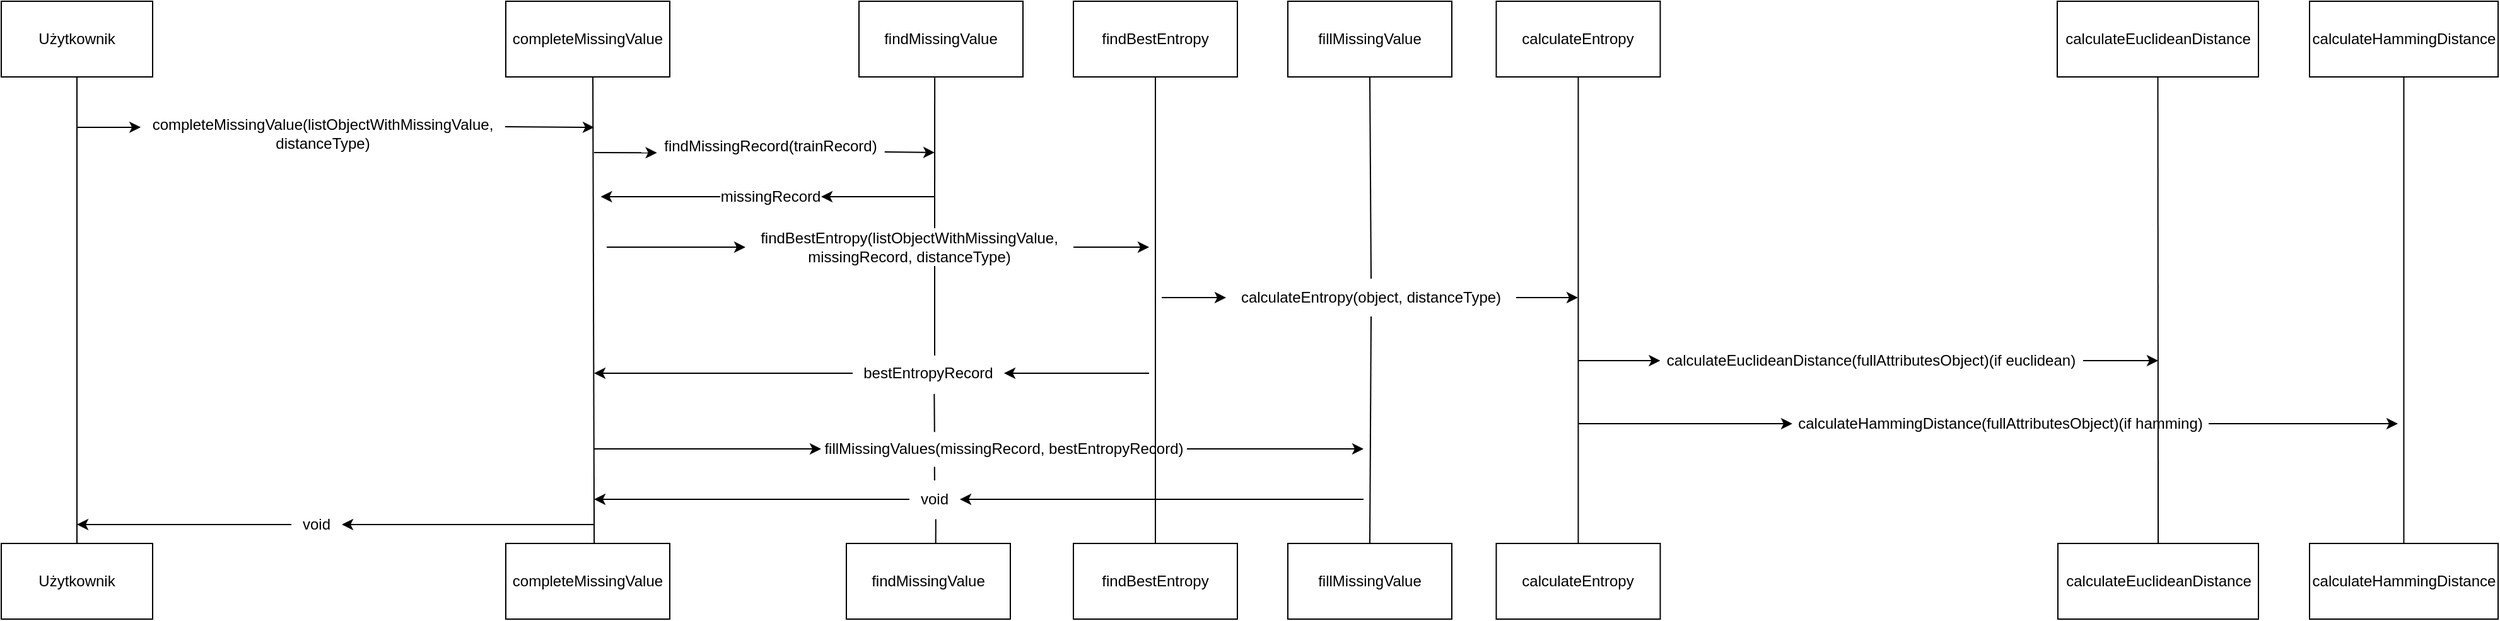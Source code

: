 <mxfile version="24.5.5" type="device">
  <diagram name="Strona-1" id="Jr3mMbtaVBi-UkpUYPGd">
    <mxGraphModel dx="1921" dy="901" grid="1" gridSize="10" guides="1" tooltips="1" connect="1" arrows="1" fold="1" page="1" pageScale="1" pageWidth="827" pageHeight="1169" math="0" shadow="0">
      <root>
        <mxCell id="0" />
        <mxCell id="1" parent="0" />
        <mxCell id="k-DG-WBiUyLJIh9k_wD2-1" value="Użytkownik" style="whiteSpace=wrap;html=1;" vertex="1" parent="1">
          <mxGeometry x="40" y="40" width="120" height="60" as="geometry" />
        </mxCell>
        <mxCell id="k-DG-WBiUyLJIh9k_wD2-2" value="Użytkownik" style="whiteSpace=wrap;html=1;" vertex="1" parent="1">
          <mxGeometry x="40" y="470" width="120" height="60" as="geometry" />
        </mxCell>
        <mxCell id="k-DG-WBiUyLJIh9k_wD2-5" value="" style="endArrow=none;html=1;rounded=0;entryX=0.5;entryY=1;entryDx=0;entryDy=0;exitX=0.5;exitY=0;exitDx=0;exitDy=0;" edge="1" parent="1" source="k-DG-WBiUyLJIh9k_wD2-2" target="k-DG-WBiUyLJIh9k_wD2-1">
          <mxGeometry width="50" height="50" relative="1" as="geometry">
            <mxPoint x="390" y="420" as="sourcePoint" />
            <mxPoint x="440" y="370" as="targetPoint" />
          </mxGeometry>
        </mxCell>
        <mxCell id="k-DG-WBiUyLJIh9k_wD2-6" value="completeMissingValue" style="whiteSpace=wrap;html=1;" vertex="1" parent="1">
          <mxGeometry x="440" y="40" width="130" height="60" as="geometry" />
        </mxCell>
        <mxCell id="k-DG-WBiUyLJIh9k_wD2-7" value="findMissingValue" style="whiteSpace=wrap;html=1;" vertex="1" parent="1">
          <mxGeometry x="720" y="40" width="130" height="60" as="geometry" />
        </mxCell>
        <mxCell id="k-DG-WBiUyLJIh9k_wD2-8" value="findBestEntropy" style="whiteSpace=wrap;html=1;" vertex="1" parent="1">
          <mxGeometry x="890" y="40" width="130" height="60" as="geometry" />
        </mxCell>
        <mxCell id="k-DG-WBiUyLJIh9k_wD2-10" value="fillMissingValue" style="whiteSpace=wrap;html=1;" vertex="1" parent="1">
          <mxGeometry x="1060" y="40" width="130" height="60" as="geometry" />
        </mxCell>
        <mxCell id="k-DG-WBiUyLJIh9k_wD2-11" value="calculateEntropy" style="whiteSpace=wrap;html=1;" vertex="1" parent="1">
          <mxGeometry x="1225.24" y="40" width="130" height="60" as="geometry" />
        </mxCell>
        <mxCell id="k-DG-WBiUyLJIh9k_wD2-12" value="calculateEuclideanDistance" style="whiteSpace=wrap;html=1;" vertex="1" parent="1">
          <mxGeometry x="1670" y="40" width="159.5" height="60" as="geometry" />
        </mxCell>
        <mxCell id="k-DG-WBiUyLJIh9k_wD2-13" value="calculateHammingDistance" style="whiteSpace=wrap;html=1;" vertex="1" parent="1">
          <mxGeometry x="1870" y="40" width="149.5" height="60" as="geometry" />
        </mxCell>
        <mxCell id="k-DG-WBiUyLJIh9k_wD2-14" value="completeMissingValue" style="whiteSpace=wrap;html=1;" vertex="1" parent="1">
          <mxGeometry x="440" y="470" width="130" height="60" as="geometry" />
        </mxCell>
        <mxCell id="k-DG-WBiUyLJIh9k_wD2-15" value="findMissingValue" style="whiteSpace=wrap;html=1;" vertex="1" parent="1">
          <mxGeometry x="710" y="470" width="130" height="60" as="geometry" />
        </mxCell>
        <mxCell id="k-DG-WBiUyLJIh9k_wD2-16" value="findBestEntropy" style="whiteSpace=wrap;html=1;" vertex="1" parent="1">
          <mxGeometry x="890" y="470" width="130" height="60" as="geometry" />
        </mxCell>
        <mxCell id="k-DG-WBiUyLJIh9k_wD2-17" value="fillMissingValue" style="whiteSpace=wrap;html=1;" vertex="1" parent="1">
          <mxGeometry x="1060" y="470" width="130" height="60" as="geometry" />
        </mxCell>
        <mxCell id="k-DG-WBiUyLJIh9k_wD2-18" value="calculateEntropy" style="whiteSpace=wrap;html=1;" vertex="1" parent="1">
          <mxGeometry x="1225.24" y="470" width="130" height="60" as="geometry" />
        </mxCell>
        <mxCell id="k-DG-WBiUyLJIh9k_wD2-19" value="calculateEuclideanDistance" style="whiteSpace=wrap;html=1;" vertex="1" parent="1">
          <mxGeometry x="1670.5" y="470" width="159" height="60" as="geometry" />
        </mxCell>
        <mxCell id="k-DG-WBiUyLJIh9k_wD2-20" value="calculateHammingDistance" style="whiteSpace=wrap;html=1;" vertex="1" parent="1">
          <mxGeometry x="1870" y="470" width="149.5" height="60" as="geometry" />
        </mxCell>
        <mxCell id="k-DG-WBiUyLJIh9k_wD2-21" value="" style="endArrow=none;html=1;rounded=0;entryX=0.531;entryY=1.003;entryDx=0;entryDy=0;exitX=0.539;exitY=-0.004;exitDx=0;exitDy=0;exitPerimeter=0;entryPerimeter=0;" edge="1" parent="1" source="k-DG-WBiUyLJIh9k_wD2-14" target="k-DG-WBiUyLJIh9k_wD2-6">
          <mxGeometry width="50" height="50" relative="1" as="geometry">
            <mxPoint x="510.24" y="420" as="sourcePoint" />
            <mxPoint x="510" y="100" as="targetPoint" />
          </mxGeometry>
        </mxCell>
        <mxCell id="k-DG-WBiUyLJIh9k_wD2-22" value="" style="endArrow=none;html=1;rounded=0;entryX=0.462;entryY=1.01;entryDx=0;entryDy=0;entryPerimeter=0;exitX=0.5;exitY=0;exitDx=0;exitDy=0;" edge="1" parent="1" target="k-DG-WBiUyLJIh9k_wD2-7">
          <mxGeometry width="50" height="50" relative="1" as="geometry">
            <mxPoint x="780.0" y="220" as="sourcePoint" />
            <mxPoint x="740" y="150" as="targetPoint" />
          </mxGeometry>
        </mxCell>
        <mxCell id="k-DG-WBiUyLJIh9k_wD2-24" value="" style="endArrow=none;html=1;rounded=0;entryX=0.5;entryY=1;entryDx=0;entryDy=0;exitX=0.5;exitY=0;exitDx=0;exitDy=0;" edge="1" parent="1" source="k-DG-WBiUyLJIh9k_wD2-16" target="k-DG-WBiUyLJIh9k_wD2-8">
          <mxGeometry width="50" height="50" relative="1" as="geometry">
            <mxPoint x="765" y="370" as="sourcePoint" />
            <mxPoint x="765" y="110" as="targetPoint" />
          </mxGeometry>
        </mxCell>
        <mxCell id="k-DG-WBiUyLJIh9k_wD2-25" value="" style="endArrow=none;html=1;rounded=0;entryX=0.5;entryY=1;entryDx=0;entryDy=0;exitX=0.5;exitY=0;exitDx=0;exitDy=0;" edge="1" parent="1" source="k-DG-WBiUyLJIh9k_wD2-64" target="k-DG-WBiUyLJIh9k_wD2-10">
          <mxGeometry width="50" height="50" relative="1" as="geometry">
            <mxPoint x="935" y="370" as="sourcePoint" />
            <mxPoint x="935" y="110" as="targetPoint" />
          </mxGeometry>
        </mxCell>
        <mxCell id="k-DG-WBiUyLJIh9k_wD2-26" value="" style="endArrow=none;html=1;rounded=0;entryX=0.5;entryY=1;entryDx=0;entryDy=0;exitX=0.5;exitY=0;exitDx=0;exitDy=0;" edge="1" parent="1" source="k-DG-WBiUyLJIh9k_wD2-18" target="k-DG-WBiUyLJIh9k_wD2-11">
          <mxGeometry width="50" height="50" relative="1" as="geometry">
            <mxPoint x="1100.24" y="370" as="sourcePoint" />
            <mxPoint x="1100.24" y="110" as="targetPoint" />
          </mxGeometry>
        </mxCell>
        <mxCell id="k-DG-WBiUyLJIh9k_wD2-27" value="" style="endArrow=none;html=1;rounded=0;entryX=0.5;entryY=1;entryDx=0;entryDy=0;exitX=0.5;exitY=0;exitDx=0;exitDy=0;" edge="1" parent="1" source="k-DG-WBiUyLJIh9k_wD2-19" target="k-DG-WBiUyLJIh9k_wD2-12">
          <mxGeometry width="50" height="50" relative="1" as="geometry">
            <mxPoint x="1544.5" y="370" as="sourcePoint" />
            <mxPoint x="1544.5" y="110" as="targetPoint" />
          </mxGeometry>
        </mxCell>
        <mxCell id="k-DG-WBiUyLJIh9k_wD2-28" value="" style="endArrow=none;html=1;rounded=0;entryX=0.5;entryY=1;entryDx=0;entryDy=0;exitX=0.5;exitY=0;exitDx=0;exitDy=0;" edge="1" parent="1" source="k-DG-WBiUyLJIh9k_wD2-20" target="k-DG-WBiUyLJIh9k_wD2-13">
          <mxGeometry width="50" height="50" relative="1" as="geometry">
            <mxPoint x="1726" y="370" as="sourcePoint" />
            <mxPoint x="1725" y="110" as="targetPoint" />
          </mxGeometry>
        </mxCell>
        <mxCell id="k-DG-WBiUyLJIh9k_wD2-29" value="" style="endArrow=classic;html=1;rounded=0;exitX=0.998;exitY=0.317;exitDx=0;exitDy=0;exitPerimeter=0;" edge="1" parent="1" source="k-DG-WBiUyLJIh9k_wD2-30">
          <mxGeometry width="50" height="50" relative="1" as="geometry">
            <mxPoint x="100" y="140" as="sourcePoint" />
            <mxPoint x="510" y="140" as="targetPoint" />
          </mxGeometry>
        </mxCell>
        <mxCell id="k-DG-WBiUyLJIh9k_wD2-32" value="" style="edgeStyle=none;orthogonalLoop=1;jettySize=auto;html=1;rounded=0;" edge="1" parent="1">
          <mxGeometry width="80" relative="1" as="geometry">
            <mxPoint x="780.0" y="160" as="sourcePoint" />
            <mxPoint x="780" y="160" as="targetPoint" />
            <Array as="points" />
          </mxGeometry>
        </mxCell>
        <mxCell id="k-DG-WBiUyLJIh9k_wD2-35" value="" style="endArrow=classic;html=1;rounded=0;" edge="1" parent="1" source="k-DG-WBiUyLJIh9k_wD2-36">
          <mxGeometry width="50" height="50" relative="1" as="geometry">
            <mxPoint x="695.24" y="200" as="sourcePoint" />
            <mxPoint x="515.24" y="195" as="targetPoint" />
          </mxGeometry>
        </mxCell>
        <mxCell id="k-DG-WBiUyLJIh9k_wD2-37" value="" style="endArrow=classic;html=1;rounded=0;exitX=1;exitY=0.5;exitDx=0;exitDy=0;" edge="1" parent="1" source="k-DG-WBiUyLJIh9k_wD2-38">
          <mxGeometry width="50" height="50" relative="1" as="geometry">
            <mxPoint x="894.31" y="240.01" as="sourcePoint" />
            <mxPoint x="950" y="235" as="targetPoint" />
          </mxGeometry>
        </mxCell>
        <mxCell id="k-DG-WBiUyLJIh9k_wD2-39" value="" style="endArrow=classic;html=1;rounded=0;exitX=0;exitY=0.5;exitDx=0;exitDy=0;" edge="1" parent="1" source="k-DG-WBiUyLJIh9k_wD2-40">
          <mxGeometry width="50" height="50" relative="1" as="geometry">
            <mxPoint x="870.24" y="340" as="sourcePoint" />
            <mxPoint x="510" y="335" as="targetPoint" />
          </mxGeometry>
        </mxCell>
        <mxCell id="k-DG-WBiUyLJIh9k_wD2-43" value="" style="endArrow=classic;html=1;rounded=0;exitX=0;exitY=0.5;exitDx=0;exitDy=0;" edge="1" parent="1" source="k-DG-WBiUyLJIh9k_wD2-44">
          <mxGeometry width="50" height="50" relative="1" as="geometry">
            <mxPoint x="510" y="460" as="sourcePoint" />
            <mxPoint x="100" y="455" as="targetPoint" />
          </mxGeometry>
        </mxCell>
        <mxCell id="k-DG-WBiUyLJIh9k_wD2-45" value="" style="endArrow=classic;html=1;rounded=0;entryX=1;entryY=0.5;entryDx=0;entryDy=0;" edge="1" parent="1" target="k-DG-WBiUyLJIh9k_wD2-40">
          <mxGeometry width="50" height="50" relative="1" as="geometry">
            <mxPoint x="950" y="335" as="sourcePoint" />
            <mxPoint x="595" y="340" as="targetPoint" />
          </mxGeometry>
        </mxCell>
        <mxCell id="k-DG-WBiUyLJIh9k_wD2-46" value="" style="endArrow=none;html=1;rounded=0;entryX=0.539;entryY=1.044;entryDx=0;entryDy=0;exitX=0.31;exitY=0.053;exitDx=0;exitDy=0;exitPerimeter=0;entryPerimeter=0;" edge="1" parent="1" source="k-DG-WBiUyLJIh9k_wD2-56" target="k-DG-WBiUyLJIh9k_wD2-40">
          <mxGeometry width="50" height="50" relative="1" as="geometry">
            <mxPoint x="780" y="470" as="sourcePoint" />
            <mxPoint x="780" y="151" as="targetPoint" />
          </mxGeometry>
        </mxCell>
        <mxCell id="k-DG-WBiUyLJIh9k_wD2-40" value="bestEntropyRecord" style="text;strokeColor=none;align=center;fillColor=none;html=1;verticalAlign=middle;whiteSpace=wrap;rounded=0;" vertex="1" parent="1">
          <mxGeometry x="715" y="320" width="120" height="30" as="geometry" />
        </mxCell>
        <mxCell id="k-DG-WBiUyLJIh9k_wD2-47" value="" style="endArrow=classic;html=1;rounded=0;entryX=0;entryY=0.5;entryDx=0;entryDy=0;" edge="1" parent="1" target="k-DG-WBiUyLJIh9k_wD2-38">
          <mxGeometry width="50" height="50" relative="1" as="geometry">
            <mxPoint x="520" y="235" as="sourcePoint" />
            <mxPoint x="575.24" y="240" as="targetPoint" />
          </mxGeometry>
        </mxCell>
        <mxCell id="k-DG-WBiUyLJIh9k_wD2-48" value="" style="endArrow=classic;html=1;rounded=0;entryX=1;entryY=0.5;entryDx=0;entryDy=0;" edge="1" parent="1" target="k-DG-WBiUyLJIh9k_wD2-36">
          <mxGeometry width="50" height="50" relative="1" as="geometry">
            <mxPoint x="780" y="195" as="sourcePoint" />
            <mxPoint x="730" y="195" as="targetPoint" />
          </mxGeometry>
        </mxCell>
        <mxCell id="k-DG-WBiUyLJIh9k_wD2-36" value="missingRecord" style="text;strokeColor=none;align=center;fillColor=none;html=1;verticalAlign=middle;whiteSpace=wrap;rounded=0;" vertex="1" parent="1">
          <mxGeometry x="610" y="180" width="80" height="30" as="geometry" />
        </mxCell>
        <mxCell id="k-DG-WBiUyLJIh9k_wD2-49" value="" style="endArrow=none;html=1;rounded=0;entryX=0.5;entryY=1;entryDx=0;entryDy=0;" edge="1" parent="1">
          <mxGeometry width="50" height="50" relative="1" as="geometry">
            <mxPoint x="780" y="321" as="sourcePoint" />
            <mxPoint x="780.0" y="250" as="targetPoint" />
          </mxGeometry>
        </mxCell>
        <mxCell id="k-DG-WBiUyLJIh9k_wD2-38" value="findBestEntropy(listObjectWithMissingValue, missingRecord, distanceType)" style="text;strokeColor=none;align=center;fillColor=none;html=1;verticalAlign=middle;whiteSpace=wrap;rounded=0;" vertex="1" parent="1">
          <mxGeometry x="630" y="220" width="260" height="30" as="geometry" />
        </mxCell>
        <mxCell id="k-DG-WBiUyLJIh9k_wD2-51" value="" style="edgeStyle=none;orthogonalLoop=1;jettySize=auto;html=1;rounded=0;exitX=1.002;exitY=0.651;exitDx=0;exitDy=0;exitPerimeter=0;" edge="1" parent="1" source="k-DG-WBiUyLJIh9k_wD2-33">
          <mxGeometry width="80" relative="1" as="geometry">
            <mxPoint x="510" y="160" as="sourcePoint" />
            <mxPoint x="780" y="160" as="targetPoint" />
            <Array as="points" />
          </mxGeometry>
        </mxCell>
        <mxCell id="k-DG-WBiUyLJIh9k_wD2-52" value="" style="endArrow=classic;html=1;rounded=0;entryX=1;entryY=0.5;entryDx=0;entryDy=0;" edge="1" parent="1" target="k-DG-WBiUyLJIh9k_wD2-44">
          <mxGeometry width="50" height="50" relative="1" as="geometry">
            <mxPoint x="510" y="455" as="sourcePoint" />
            <mxPoint x="100" y="460" as="targetPoint" />
          </mxGeometry>
        </mxCell>
        <mxCell id="k-DG-WBiUyLJIh9k_wD2-44" value="void" style="text;strokeColor=none;align=center;fillColor=none;html=1;verticalAlign=middle;whiteSpace=wrap;rounded=0;" vertex="1" parent="1">
          <mxGeometry x="270" y="440" width="40" height="30" as="geometry" />
        </mxCell>
        <mxCell id="k-DG-WBiUyLJIh9k_wD2-53" value="" style="edgeStyle=none;orthogonalLoop=1;jettySize=auto;html=1;rounded=0;entryX=-0.001;entryY=0.671;entryDx=0;entryDy=0;entryPerimeter=0;" edge="1" parent="1" target="k-DG-WBiUyLJIh9k_wD2-33">
          <mxGeometry width="80" relative="1" as="geometry">
            <mxPoint x="510" y="160" as="sourcePoint" />
            <mxPoint x="780" y="160" as="targetPoint" />
            <Array as="points" />
          </mxGeometry>
        </mxCell>
        <mxCell id="k-DG-WBiUyLJIh9k_wD2-33" value="findMissingRecord(trainRecord)" style="text;strokeColor=none;align=center;fillColor=none;html=1;verticalAlign=middle;whiteSpace=wrap;rounded=0;" vertex="1" parent="1">
          <mxGeometry x="560" y="140" width="180" height="30" as="geometry" />
        </mxCell>
        <mxCell id="k-DG-WBiUyLJIh9k_wD2-54" value="" style="endArrow=classic;html=1;rounded=0;entryX=0.002;entryY=0.331;entryDx=0;entryDy=0;entryPerimeter=0;" edge="1" parent="1" target="k-DG-WBiUyLJIh9k_wD2-30">
          <mxGeometry width="50" height="50" relative="1" as="geometry">
            <mxPoint x="100" y="140" as="sourcePoint" />
            <mxPoint x="510" y="140" as="targetPoint" />
          </mxGeometry>
        </mxCell>
        <mxCell id="k-DG-WBiUyLJIh9k_wD2-30" value="completeMissingValue(listObjectWithMissingValue, distanceType)" style="text;strokeColor=none;align=center;fillColor=none;html=1;verticalAlign=middle;whiteSpace=wrap;rounded=0;" vertex="1" parent="1">
          <mxGeometry x="150" y="130" width="290" height="30" as="geometry" />
        </mxCell>
        <mxCell id="k-DG-WBiUyLJIh9k_wD2-55" value="" style="endArrow=classic;html=1;rounded=0;exitX=1;exitY=0.5;exitDx=0;exitDy=0;" edge="1" parent="1" source="k-DG-WBiUyLJIh9k_wD2-56">
          <mxGeometry width="50" height="50" relative="1" as="geometry">
            <mxPoint x="510" y="390" as="sourcePoint" />
            <mxPoint x="1120" y="395" as="targetPoint" />
          </mxGeometry>
        </mxCell>
        <mxCell id="k-DG-WBiUyLJIh9k_wD2-57" value="" style="endArrow=classic;html=1;rounded=0;entryX=0;entryY=0.5;entryDx=0;entryDy=0;" edge="1" parent="1" target="k-DG-WBiUyLJIh9k_wD2-56">
          <mxGeometry width="50" height="50" relative="1" as="geometry">
            <mxPoint x="510" y="395" as="sourcePoint" />
            <mxPoint x="950" y="390" as="targetPoint" />
          </mxGeometry>
        </mxCell>
        <mxCell id="k-DG-WBiUyLJIh9k_wD2-58" value="" style="endArrow=none;html=1;rounded=0;entryX=0.31;entryY=0.973;entryDx=0;entryDy=0;entryPerimeter=0;" edge="1" parent="1" source="k-DG-WBiUyLJIh9k_wD2-61" target="k-DG-WBiUyLJIh9k_wD2-56">
          <mxGeometry width="50" height="50" relative="1" as="geometry">
            <mxPoint x="780" y="420" as="sourcePoint" />
            <mxPoint x="780" y="350" as="targetPoint" />
          </mxGeometry>
        </mxCell>
        <mxCell id="k-DG-WBiUyLJIh9k_wD2-56" value="fillMissingValues(missingRecord, bestEntropyRecord)" style="text;strokeColor=none;align=center;fillColor=none;html=1;verticalAlign=middle;whiteSpace=wrap;rounded=0;" vertex="1" parent="1">
          <mxGeometry x="690" y="380" width="290" height="30" as="geometry" />
        </mxCell>
        <mxCell id="k-DG-WBiUyLJIh9k_wD2-59" value="" style="endArrow=classic;html=1;rounded=0;exitX=0;exitY=0.5;exitDx=0;exitDy=0;" edge="1" parent="1" source="k-DG-WBiUyLJIh9k_wD2-61">
          <mxGeometry width="50" height="50" relative="1" as="geometry">
            <mxPoint x="920" y="440" as="sourcePoint" />
            <mxPoint x="510" y="435" as="targetPoint" />
          </mxGeometry>
        </mxCell>
        <mxCell id="k-DG-WBiUyLJIh9k_wD2-60" value="" style="endArrow=classic;html=1;rounded=0;entryX=1;entryY=0.5;entryDx=0;entryDy=0;" edge="1" parent="1" target="k-DG-WBiUyLJIh9k_wD2-61">
          <mxGeometry width="50" height="50" relative="1" as="geometry">
            <mxPoint x="1120" y="435" as="sourcePoint" />
            <mxPoint x="510" y="440" as="targetPoint" />
          </mxGeometry>
        </mxCell>
        <mxCell id="k-DG-WBiUyLJIh9k_wD2-62" value="" style="endArrow=none;html=1;rounded=0;entryX=0.522;entryY=1.023;entryDx=0;entryDy=0;exitX=0.545;exitY=-0.003;exitDx=0;exitDy=0;exitPerimeter=0;entryPerimeter=0;" edge="1" parent="1" source="k-DG-WBiUyLJIh9k_wD2-15" target="k-DG-WBiUyLJIh9k_wD2-61">
          <mxGeometry width="50" height="50" relative="1" as="geometry">
            <mxPoint x="780" y="470" as="sourcePoint" />
            <mxPoint x="780" y="411" as="targetPoint" />
          </mxGeometry>
        </mxCell>
        <mxCell id="k-DG-WBiUyLJIh9k_wD2-61" value="void" style="text;strokeColor=none;align=center;fillColor=none;html=1;verticalAlign=middle;whiteSpace=wrap;rounded=0;" vertex="1" parent="1">
          <mxGeometry x="760" y="420" width="40" height="30" as="geometry" />
        </mxCell>
        <mxCell id="k-DG-WBiUyLJIh9k_wD2-63" value="" style="endArrow=classic;html=1;rounded=0;exitX=1;exitY=0.5;exitDx=0;exitDy=0;" edge="1" parent="1" source="k-DG-WBiUyLJIh9k_wD2-64">
          <mxGeometry width="50" height="50" relative="1" as="geometry">
            <mxPoint x="960" y="280" as="sourcePoint" />
            <mxPoint x="1290" y="275" as="targetPoint" />
          </mxGeometry>
        </mxCell>
        <mxCell id="k-DG-WBiUyLJIh9k_wD2-65" value="" style="endArrow=classic;html=1;rounded=0;" edge="1" parent="1" target="k-DG-WBiUyLJIh9k_wD2-64">
          <mxGeometry width="50" height="50" relative="1" as="geometry">
            <mxPoint x="960" y="275" as="sourcePoint" />
            <mxPoint x="1290" y="280" as="targetPoint" />
          </mxGeometry>
        </mxCell>
        <mxCell id="k-DG-WBiUyLJIh9k_wD2-66" value="" style="endArrow=none;html=1;rounded=0;entryX=0.5;entryY=1;entryDx=0;entryDy=0;exitX=0.5;exitY=0;exitDx=0;exitDy=0;" edge="1" parent="1" source="k-DG-WBiUyLJIh9k_wD2-17" target="k-DG-WBiUyLJIh9k_wD2-64">
          <mxGeometry width="50" height="50" relative="1" as="geometry">
            <mxPoint x="1125" y="470" as="sourcePoint" />
            <mxPoint x="1125" y="100" as="targetPoint" />
          </mxGeometry>
        </mxCell>
        <mxCell id="k-DG-WBiUyLJIh9k_wD2-64" value="calculateEntropy(object, distanceType)" style="text;strokeColor=none;align=center;fillColor=none;html=1;verticalAlign=middle;whiteSpace=wrap;rounded=0;" vertex="1" parent="1">
          <mxGeometry x="1011" y="260" width="230" height="30" as="geometry" />
        </mxCell>
        <mxCell id="k-DG-WBiUyLJIh9k_wD2-67" value="" style="endArrow=classic;html=1;rounded=0;" edge="1" parent="1">
          <mxGeometry width="50" height="50" relative="1" as="geometry">
            <mxPoint x="1744.26" y="320" as="sourcePoint" />
            <mxPoint x="1744.26" y="320" as="targetPoint" />
          </mxGeometry>
        </mxCell>
        <mxCell id="k-DG-WBiUyLJIh9k_wD2-68" value="" style="endArrow=classic;html=1;rounded=0;exitX=1;exitY=0.5;exitDx=0;exitDy=0;" edge="1" parent="1" source="k-DG-WBiUyLJIh9k_wD2-72">
          <mxGeometry width="50" height="50" relative="1" as="geometry">
            <mxPoint x="1290" y="370" as="sourcePoint" />
            <mxPoint x="1940" y="375" as="targetPoint" />
          </mxGeometry>
        </mxCell>
        <mxCell id="k-DG-WBiUyLJIh9k_wD2-70" value="" style="endArrow=classic;html=1;rounded=0;entryX=0;entryY=0.5;entryDx=0;entryDy=0;" edge="1" parent="1" target="k-DG-WBiUyLJIh9k_wD2-69">
          <mxGeometry width="50" height="50" relative="1" as="geometry">
            <mxPoint x="1290" y="325" as="sourcePoint" />
            <mxPoint x="1500" y="320" as="targetPoint" />
          </mxGeometry>
        </mxCell>
        <mxCell id="k-DG-WBiUyLJIh9k_wD2-69" value="calculateEuclideanDistance(fullAttributesObject)(if euclidean)" style="text;strokeColor=none;align=center;fillColor=none;html=1;verticalAlign=middle;whiteSpace=wrap;rounded=0;" vertex="1" parent="1">
          <mxGeometry x="1355.24" y="310" width="335.24" height="30" as="geometry" />
        </mxCell>
        <mxCell id="k-DG-WBiUyLJIh9k_wD2-71" value="" style="endArrow=classic;html=1;rounded=0;exitX=1;exitY=0.5;exitDx=0;exitDy=0;" edge="1" parent="1" source="k-DG-WBiUyLJIh9k_wD2-69">
          <mxGeometry width="50" height="50" relative="1" as="geometry">
            <mxPoint x="1720" y="350" as="sourcePoint" />
            <mxPoint x="1750" y="325" as="targetPoint" />
          </mxGeometry>
        </mxCell>
        <mxCell id="k-DG-WBiUyLJIh9k_wD2-73" value="" style="endArrow=classic;html=1;rounded=0;" edge="1" parent="1" target="k-DG-WBiUyLJIh9k_wD2-72">
          <mxGeometry width="50" height="50" relative="1" as="geometry">
            <mxPoint x="1290" y="375" as="sourcePoint" />
            <mxPoint x="1940" y="370" as="targetPoint" />
          </mxGeometry>
        </mxCell>
        <mxCell id="k-DG-WBiUyLJIh9k_wD2-72" value="calculateHammingDistance(fullAttributesObject)(if hamming)" style="text;strokeColor=none;align=center;fillColor=none;html=1;verticalAlign=middle;whiteSpace=wrap;rounded=0;" vertex="1" parent="1">
          <mxGeometry x="1460" y="360" width="330" height="30" as="geometry" />
        </mxCell>
      </root>
    </mxGraphModel>
  </diagram>
</mxfile>
